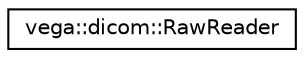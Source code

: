 digraph "Graphical Class Hierarchy"
{
  edge [fontname="Helvetica",fontsize="10",labelfontname="Helvetica",labelfontsize="10"];
  node [fontname="Helvetica",fontsize="10",shape=record];
  rankdir="LR";
  Node0 [label="vega::dicom::RawReader",height=0.2,width=0.4,color="black", fillcolor="white", style="filled",URL="$classvega_1_1dicom_1_1RawReader.html"];
}
